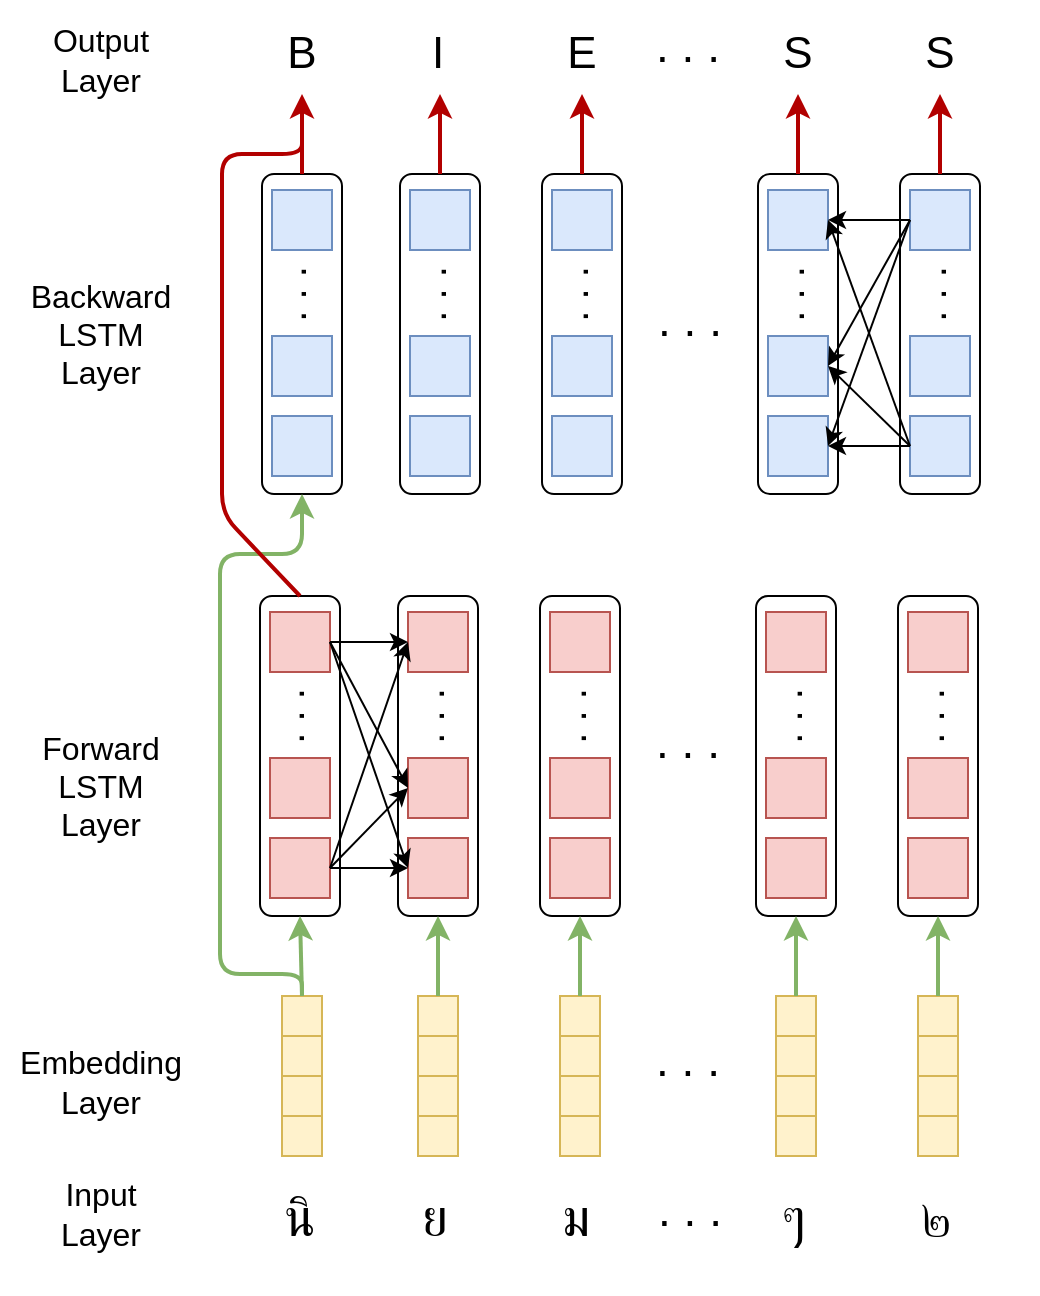 <mxfile version="13.10.9"><diagram id="B6LvqI4ZhhJyCJqI3VSb" name="Page-1"><mxGraphModel dx="1061" dy="671" grid="1" gridSize="10" guides="1" tooltips="1" connect="1" arrows="1" fold="1" page="1" pageScale="1" pageWidth="850" pageHeight="1100" math="0" shadow="0"><root><mxCell id="0"/><mxCell id="1" parent="0"/><mxCell id="PczHCSEcOOuQhJXWE7Al-1" value="" style="rounded=1;whiteSpace=wrap;html=1;" vertex="1" parent="1"><mxGeometry x="240" y="311" width="40" height="160" as="geometry"/></mxCell><mxCell id="PczHCSEcOOuQhJXWE7Al-11" value="" style="whiteSpace=wrap;html=1;aspect=fixed;fillColor=#f8cecc;strokeColor=#b85450;" vertex="1" parent="1"><mxGeometry x="245" y="432" width="30" height="30" as="geometry"/></mxCell><mxCell id="PczHCSEcOOuQhJXWE7Al-12" value="" style="whiteSpace=wrap;html=1;aspect=fixed;fillColor=#f8cecc;strokeColor=#b85450;" vertex="1" parent="1"><mxGeometry x="245" y="392" width="30" height="30" as="geometry"/></mxCell><mxCell id="PczHCSEcOOuQhJXWE7Al-13" value="" style="whiteSpace=wrap;html=1;aspect=fixed;fillColor=#f8cecc;strokeColor=#b85450;" vertex="1" parent="1"><mxGeometry x="245" y="319" width="30" height="30" as="geometry"/></mxCell><mxCell id="PczHCSEcOOuQhJXWE7Al-15" value="&lt;font style=&quot;font-size: 20px&quot;&gt;. . .&lt;/font&gt;" style="text;html=1;strokeColor=none;fillColor=none;align=center;verticalAlign=bottom;whiteSpace=wrap;rounded=0;rotation=-90;" vertex="1" parent="1"><mxGeometry x="239" y="361" width="40" height="20" as="geometry"/></mxCell><mxCell id="PczHCSEcOOuQhJXWE7Al-16" value="" style="rounded=1;whiteSpace=wrap;html=1;" vertex="1" parent="1"><mxGeometry x="309" y="311" width="40" height="160" as="geometry"/></mxCell><mxCell id="PczHCSEcOOuQhJXWE7Al-17" value="" style="whiteSpace=wrap;html=1;aspect=fixed;fillColor=#f8cecc;strokeColor=#b85450;" vertex="1" parent="1"><mxGeometry x="314" y="432" width="30" height="30" as="geometry"/></mxCell><mxCell id="PczHCSEcOOuQhJXWE7Al-18" value="" style="whiteSpace=wrap;html=1;aspect=fixed;fillColor=#f8cecc;strokeColor=#b85450;" vertex="1" parent="1"><mxGeometry x="314" y="392" width="30" height="30" as="geometry"/></mxCell><mxCell id="PczHCSEcOOuQhJXWE7Al-19" value="" style="whiteSpace=wrap;html=1;aspect=fixed;fillColor=#f8cecc;strokeColor=#b85450;" vertex="1" parent="1"><mxGeometry x="314" y="319" width="30" height="30" as="geometry"/></mxCell><mxCell id="PczHCSEcOOuQhJXWE7Al-20" value="&lt;font style=&quot;font-size: 20px&quot;&gt;. . .&lt;/font&gt;" style="text;html=1;strokeColor=none;fillColor=none;align=center;verticalAlign=bottom;whiteSpace=wrap;rounded=0;rotation=-90;" vertex="1" parent="1"><mxGeometry x="309" y="361" width="40" height="20" as="geometry"/></mxCell><mxCell id="PczHCSEcOOuQhJXWE7Al-21" value="" style="rounded=1;whiteSpace=wrap;html=1;" vertex="1" parent="1"><mxGeometry x="488" y="311" width="40" height="160" as="geometry"/></mxCell><mxCell id="PczHCSEcOOuQhJXWE7Al-22" value="" style="whiteSpace=wrap;html=1;aspect=fixed;fillColor=#f8cecc;strokeColor=#b85450;" vertex="1" parent="1"><mxGeometry x="493" y="432" width="30" height="30" as="geometry"/></mxCell><mxCell id="PczHCSEcOOuQhJXWE7Al-23" value="" style="whiteSpace=wrap;html=1;aspect=fixed;fillColor=#f8cecc;strokeColor=#b85450;" vertex="1" parent="1"><mxGeometry x="493" y="392" width="30" height="30" as="geometry"/></mxCell><mxCell id="PczHCSEcOOuQhJXWE7Al-24" value="" style="whiteSpace=wrap;html=1;aspect=fixed;fillColor=#f8cecc;strokeColor=#b85450;" vertex="1" parent="1"><mxGeometry x="493" y="319" width="30" height="30" as="geometry"/></mxCell><mxCell id="PczHCSEcOOuQhJXWE7Al-25" value="&lt;font style=&quot;font-size: 20px&quot;&gt;. . .&lt;/font&gt;" style="text;html=1;strokeColor=none;fillColor=none;align=center;verticalAlign=bottom;whiteSpace=wrap;rounded=0;rotation=-90;" vertex="1" parent="1"><mxGeometry x="488" y="361" width="40" height="20" as="geometry"/></mxCell><mxCell id="PczHCSEcOOuQhJXWE7Al-26" value="" style="endArrow=classic;html=1;exitX=1;exitY=0.5;exitDx=0;exitDy=0;entryX=0;entryY=0.5;entryDx=0;entryDy=0;" edge="1" parent="1" source="PczHCSEcOOuQhJXWE7Al-13" target="PczHCSEcOOuQhJXWE7Al-19"><mxGeometry width="50" height="50" relative="1" as="geometry"><mxPoint x="390" y="391" as="sourcePoint"/><mxPoint x="440" y="341" as="targetPoint"/></mxGeometry></mxCell><mxCell id="PczHCSEcOOuQhJXWE7Al-27" value="" style="endArrow=classic;html=1;exitX=1;exitY=0.5;exitDx=0;exitDy=0;entryX=0;entryY=0.5;entryDx=0;entryDy=0;" edge="1" parent="1" source="PczHCSEcOOuQhJXWE7Al-13" target="PczHCSEcOOuQhJXWE7Al-18"><mxGeometry width="50" height="50" relative="1" as="geometry"><mxPoint x="390" y="391" as="sourcePoint"/><mxPoint x="440" y="341" as="targetPoint"/></mxGeometry></mxCell><mxCell id="PczHCSEcOOuQhJXWE7Al-28" value="" style="endArrow=classic;html=1;exitX=1;exitY=0.5;exitDx=0;exitDy=0;entryX=0;entryY=0.5;entryDx=0;entryDy=0;" edge="1" parent="1" source="PczHCSEcOOuQhJXWE7Al-13" target="PczHCSEcOOuQhJXWE7Al-17"><mxGeometry width="50" height="50" relative="1" as="geometry"><mxPoint x="390" y="391" as="sourcePoint"/><mxPoint x="440" y="341" as="targetPoint"/></mxGeometry></mxCell><mxCell id="PczHCSEcOOuQhJXWE7Al-29" value="" style="endArrow=classic;html=1;exitX=1;exitY=0.5;exitDx=0;exitDy=0;entryX=0;entryY=0.5;entryDx=0;entryDy=0;" edge="1" parent="1" source="PczHCSEcOOuQhJXWE7Al-11" target="PczHCSEcOOuQhJXWE7Al-18"><mxGeometry width="50" height="50" relative="1" as="geometry"><mxPoint x="390" y="391" as="sourcePoint"/><mxPoint x="440" y="341" as="targetPoint"/></mxGeometry></mxCell><mxCell id="PczHCSEcOOuQhJXWE7Al-30" value="" style="endArrow=classic;html=1;exitX=1;exitY=0.5;exitDx=0;exitDy=0;entryX=0;entryY=0.5;entryDx=0;entryDy=0;" edge="1" parent="1" source="PczHCSEcOOuQhJXWE7Al-11" target="PczHCSEcOOuQhJXWE7Al-17"><mxGeometry width="50" height="50" relative="1" as="geometry"><mxPoint x="390" y="391" as="sourcePoint"/><mxPoint x="440" y="341" as="targetPoint"/></mxGeometry></mxCell><mxCell id="PczHCSEcOOuQhJXWE7Al-31" value="" style="endArrow=classic;html=1;exitX=1;exitY=0.5;exitDx=0;exitDy=0;entryX=0;entryY=0.5;entryDx=0;entryDy=0;" edge="1" parent="1" source="PczHCSEcOOuQhJXWE7Al-11" target="PczHCSEcOOuQhJXWE7Al-19"><mxGeometry width="50" height="50" relative="1" as="geometry"><mxPoint x="390" y="391" as="sourcePoint"/><mxPoint x="440" y="341" as="targetPoint"/></mxGeometry></mxCell><mxCell id="PczHCSEcOOuQhJXWE7Al-32" value="&lt;font style=&quot;font-size: 23px&quot;&gt;. . .&lt;/font&gt;" style="text;html=1;strokeColor=none;fillColor=none;align=center;verticalAlign=bottom;whiteSpace=wrap;rounded=0;" vertex="1" parent="1"><mxGeometry x="434" y="381" width="40" height="20" as="geometry"/></mxCell><mxCell id="PczHCSEcOOuQhJXWE7Al-56" value="" style="rounded=1;whiteSpace=wrap;html=1;" vertex="1" parent="1"><mxGeometry x="559" y="311" width="40" height="160" as="geometry"/></mxCell><mxCell id="PczHCSEcOOuQhJXWE7Al-57" value="" style="whiteSpace=wrap;html=1;aspect=fixed;fillColor=#f8cecc;strokeColor=#b85450;" vertex="1" parent="1"><mxGeometry x="564" y="432" width="30" height="30" as="geometry"/></mxCell><mxCell id="PczHCSEcOOuQhJXWE7Al-58" value="" style="whiteSpace=wrap;html=1;aspect=fixed;fillColor=#f8cecc;strokeColor=#b85450;" vertex="1" parent="1"><mxGeometry x="564" y="392" width="30" height="30" as="geometry"/></mxCell><mxCell id="PczHCSEcOOuQhJXWE7Al-59" value="" style="whiteSpace=wrap;html=1;aspect=fixed;fillColor=#f8cecc;strokeColor=#b85450;" vertex="1" parent="1"><mxGeometry x="564" y="319" width="30" height="30" as="geometry"/></mxCell><mxCell id="PczHCSEcOOuQhJXWE7Al-60" value="&lt;font style=&quot;font-size: 20px&quot;&gt;. . .&lt;/font&gt;" style="text;html=1;strokeColor=none;fillColor=none;align=center;verticalAlign=bottom;whiteSpace=wrap;rounded=0;rotation=-90;" vertex="1" parent="1"><mxGeometry x="559" y="361" width="40" height="20" as="geometry"/></mxCell><mxCell id="PczHCSEcOOuQhJXWE7Al-61" value="" style="rounded=1;whiteSpace=wrap;html=1;" vertex="1" parent="1"><mxGeometry x="380" y="311" width="40" height="160" as="geometry"/></mxCell><mxCell id="PczHCSEcOOuQhJXWE7Al-62" value="" style="whiteSpace=wrap;html=1;aspect=fixed;fillColor=#f8cecc;strokeColor=#b85450;" vertex="1" parent="1"><mxGeometry x="385" y="432" width="30" height="30" as="geometry"/></mxCell><mxCell id="PczHCSEcOOuQhJXWE7Al-63" value="" style="whiteSpace=wrap;html=1;aspect=fixed;fillColor=#f8cecc;strokeColor=#b85450;" vertex="1" parent="1"><mxGeometry x="385" y="392" width="30" height="30" as="geometry"/></mxCell><mxCell id="PczHCSEcOOuQhJXWE7Al-64" value="" style="whiteSpace=wrap;html=1;aspect=fixed;fillColor=#f8cecc;strokeColor=#b85450;" vertex="1" parent="1"><mxGeometry x="385" y="319" width="30" height="30" as="geometry"/></mxCell><mxCell id="PczHCSEcOOuQhJXWE7Al-65" value="&lt;font style=&quot;font-size: 20px&quot;&gt;. . .&lt;/font&gt;" style="text;html=1;strokeColor=none;fillColor=none;align=center;verticalAlign=bottom;whiteSpace=wrap;rounded=0;rotation=-90;" vertex="1" parent="1"><mxGeometry x="380" y="361" width="40" height="20" as="geometry"/></mxCell><mxCell id="PczHCSEcOOuQhJXWE7Al-66" value="" style="rounded=1;whiteSpace=wrap;html=1;" vertex="1" parent="1"><mxGeometry x="241" y="100" width="40" height="160" as="geometry"/></mxCell><mxCell id="PczHCSEcOOuQhJXWE7Al-67" value="" style="whiteSpace=wrap;html=1;aspect=fixed;fillColor=#dae8fc;strokeColor=#6c8ebf;" vertex="1" parent="1"><mxGeometry x="246" y="221" width="30" height="30" as="geometry"/></mxCell><mxCell id="PczHCSEcOOuQhJXWE7Al-68" value="" style="whiteSpace=wrap;html=1;aspect=fixed;fillColor=#dae8fc;strokeColor=#6c8ebf;" vertex="1" parent="1"><mxGeometry x="246" y="181" width="30" height="30" as="geometry"/></mxCell><mxCell id="PczHCSEcOOuQhJXWE7Al-69" value="" style="whiteSpace=wrap;html=1;aspect=fixed;fillColor=#dae8fc;strokeColor=#6c8ebf;" vertex="1" parent="1"><mxGeometry x="246" y="108" width="30" height="30" as="geometry"/></mxCell><mxCell id="PczHCSEcOOuQhJXWE7Al-70" value="&lt;font style=&quot;font-size: 20px&quot;&gt;. . .&lt;/font&gt;" style="text;html=1;strokeColor=none;fillColor=none;align=center;verticalAlign=bottom;whiteSpace=wrap;rounded=0;rotation=-90;" vertex="1" parent="1"><mxGeometry x="240" y="150" width="40" height="20" as="geometry"/></mxCell><mxCell id="PczHCSEcOOuQhJXWE7Al-71" value="" style="rounded=1;whiteSpace=wrap;html=1;" vertex="1" parent="1"><mxGeometry x="310" y="100" width="40" height="160" as="geometry"/></mxCell><mxCell id="PczHCSEcOOuQhJXWE7Al-72" value="" style="whiteSpace=wrap;html=1;aspect=fixed;fillColor=#dae8fc;strokeColor=#6c8ebf;" vertex="1" parent="1"><mxGeometry x="315" y="221" width="30" height="30" as="geometry"/></mxCell><mxCell id="PczHCSEcOOuQhJXWE7Al-73" value="" style="whiteSpace=wrap;html=1;aspect=fixed;fillColor=#dae8fc;strokeColor=#6c8ebf;" vertex="1" parent="1"><mxGeometry x="315" y="181" width="30" height="30" as="geometry"/></mxCell><mxCell id="PczHCSEcOOuQhJXWE7Al-74" value="" style="whiteSpace=wrap;html=1;aspect=fixed;fillColor=#dae8fc;strokeColor=#6c8ebf;" vertex="1" parent="1"><mxGeometry x="315" y="108" width="30" height="30" as="geometry"/></mxCell><mxCell id="PczHCSEcOOuQhJXWE7Al-75" value="&lt;font style=&quot;font-size: 20px&quot;&gt;. . .&lt;/font&gt;" style="text;html=1;strokeColor=none;fillColor=none;align=center;verticalAlign=bottom;whiteSpace=wrap;rounded=0;rotation=-90;" vertex="1" parent="1"><mxGeometry x="310" y="150" width="40" height="20" as="geometry"/></mxCell><mxCell id="PczHCSEcOOuQhJXWE7Al-76" value="" style="rounded=1;whiteSpace=wrap;html=1;" vertex="1" parent="1"><mxGeometry x="489" y="100" width="40" height="160" as="geometry"/></mxCell><mxCell id="PczHCSEcOOuQhJXWE7Al-77" value="" style="whiteSpace=wrap;html=1;aspect=fixed;fillColor=#dae8fc;strokeColor=#6c8ebf;" vertex="1" parent="1"><mxGeometry x="494" y="221" width="30" height="30" as="geometry"/></mxCell><mxCell id="PczHCSEcOOuQhJXWE7Al-78" value="" style="whiteSpace=wrap;html=1;aspect=fixed;fillColor=#dae8fc;strokeColor=#6c8ebf;" vertex="1" parent="1"><mxGeometry x="494" y="181" width="30" height="30" as="geometry"/></mxCell><mxCell id="PczHCSEcOOuQhJXWE7Al-79" value="" style="whiteSpace=wrap;html=1;aspect=fixed;fillColor=#dae8fc;strokeColor=#6c8ebf;" vertex="1" parent="1"><mxGeometry x="494" y="108" width="30" height="30" as="geometry"/></mxCell><mxCell id="PczHCSEcOOuQhJXWE7Al-80" value="&lt;font style=&quot;font-size: 20px&quot;&gt;. . .&lt;/font&gt;" style="text;html=1;strokeColor=none;fillColor=none;align=center;verticalAlign=bottom;whiteSpace=wrap;rounded=0;rotation=-90;" vertex="1" parent="1"><mxGeometry x="489" y="150" width="40" height="20" as="geometry"/></mxCell><mxCell id="PczHCSEcOOuQhJXWE7Al-87" value="&lt;font style=&quot;font-size: 23px&quot;&gt;. . .&lt;/font&gt;" style="text;html=1;strokeColor=none;fillColor=none;align=center;verticalAlign=bottom;whiteSpace=wrap;rounded=0;" vertex="1" parent="1"><mxGeometry x="435" y="170" width="40" height="20" as="geometry"/></mxCell><mxCell id="PczHCSEcOOuQhJXWE7Al-88" value="" style="rounded=1;whiteSpace=wrap;html=1;" vertex="1" parent="1"><mxGeometry x="560" y="100" width="40" height="160" as="geometry"/></mxCell><mxCell id="PczHCSEcOOuQhJXWE7Al-89" value="" style="whiteSpace=wrap;html=1;aspect=fixed;fillColor=#dae8fc;strokeColor=#6c8ebf;" vertex="1" parent="1"><mxGeometry x="565" y="221" width="30" height="30" as="geometry"/></mxCell><mxCell id="PczHCSEcOOuQhJXWE7Al-90" value="" style="whiteSpace=wrap;html=1;aspect=fixed;fillColor=#dae8fc;strokeColor=#6c8ebf;" vertex="1" parent="1"><mxGeometry x="565" y="181" width="30" height="30" as="geometry"/></mxCell><mxCell id="PczHCSEcOOuQhJXWE7Al-91" value="" style="whiteSpace=wrap;html=1;aspect=fixed;fillColor=#dae8fc;strokeColor=#6c8ebf;" vertex="1" parent="1"><mxGeometry x="565" y="108" width="30" height="30" as="geometry"/></mxCell><mxCell id="PczHCSEcOOuQhJXWE7Al-92" value="&lt;font style=&quot;font-size: 20px&quot;&gt;. . .&lt;/font&gt;" style="text;html=1;strokeColor=none;fillColor=none;align=center;verticalAlign=bottom;whiteSpace=wrap;rounded=0;rotation=-90;" vertex="1" parent="1"><mxGeometry x="560" y="150" width="40" height="20" as="geometry"/></mxCell><mxCell id="PczHCSEcOOuQhJXWE7Al-93" value="" style="rounded=1;whiteSpace=wrap;html=1;" vertex="1" parent="1"><mxGeometry x="381" y="100" width="40" height="160" as="geometry"/></mxCell><mxCell id="PczHCSEcOOuQhJXWE7Al-94" value="" style="whiteSpace=wrap;html=1;aspect=fixed;fillColor=#dae8fc;strokeColor=#6c8ebf;" vertex="1" parent="1"><mxGeometry x="386" y="221" width="30" height="30" as="geometry"/></mxCell><mxCell id="PczHCSEcOOuQhJXWE7Al-95" value="" style="whiteSpace=wrap;html=1;aspect=fixed;fillColor=#dae8fc;strokeColor=#6c8ebf;" vertex="1" parent="1"><mxGeometry x="386" y="181" width="30" height="30" as="geometry"/></mxCell><mxCell id="PczHCSEcOOuQhJXWE7Al-96" value="" style="whiteSpace=wrap;html=1;aspect=fixed;fillColor=#dae8fc;strokeColor=#6c8ebf;" vertex="1" parent="1"><mxGeometry x="386" y="108" width="30" height="30" as="geometry"/></mxCell><mxCell id="PczHCSEcOOuQhJXWE7Al-97" value="&lt;font style=&quot;font-size: 20px&quot;&gt;. . .&lt;/font&gt;" style="text;html=1;strokeColor=none;fillColor=none;align=center;verticalAlign=bottom;whiteSpace=wrap;rounded=0;rotation=-90;" vertex="1" parent="1"><mxGeometry x="381" y="150" width="40" height="20" as="geometry"/></mxCell><mxCell id="PczHCSEcOOuQhJXWE7Al-98" value="" style="endArrow=classic;html=1;exitX=0;exitY=0.5;exitDx=0;exitDy=0;entryX=1;entryY=0.5;entryDx=0;entryDy=0;" edge="1" parent="1" source="PczHCSEcOOuQhJXWE7Al-91" target="PczHCSEcOOuQhJXWE7Al-79"><mxGeometry width="50" height="50" relative="1" as="geometry"><mxPoint x="310" y="300" as="sourcePoint"/><mxPoint x="360" y="250" as="targetPoint"/></mxGeometry></mxCell><mxCell id="PczHCSEcOOuQhJXWE7Al-99" value="" style="endArrow=classic;html=1;exitX=0;exitY=0.5;exitDx=0;exitDy=0;entryX=1;entryY=0.5;entryDx=0;entryDy=0;endFill=1;" edge="1" parent="1" source="PczHCSEcOOuQhJXWE7Al-91" target="PczHCSEcOOuQhJXWE7Al-78"><mxGeometry width="50" height="50" relative="1" as="geometry"><mxPoint x="310" y="300" as="sourcePoint"/><mxPoint x="360" y="250" as="targetPoint"/></mxGeometry></mxCell><mxCell id="PczHCSEcOOuQhJXWE7Al-100" value="" style="endArrow=classic;html=1;exitX=0;exitY=0.5;exitDx=0;exitDy=0;entryX=1;entryY=0.5;entryDx=0;entryDy=0;" edge="1" parent="1" source="PczHCSEcOOuQhJXWE7Al-91" target="PczHCSEcOOuQhJXWE7Al-77"><mxGeometry width="50" height="50" relative="1" as="geometry"><mxPoint x="310" y="300" as="sourcePoint"/><mxPoint x="360" y="250" as="targetPoint"/></mxGeometry></mxCell><mxCell id="PczHCSEcOOuQhJXWE7Al-101" value="" style="endArrow=classic;html=1;exitX=0;exitY=0.5;exitDx=0;exitDy=0;entryX=1;entryY=0.5;entryDx=0;entryDy=0;" edge="1" parent="1" source="PczHCSEcOOuQhJXWE7Al-89" target="PczHCSEcOOuQhJXWE7Al-77"><mxGeometry width="50" height="50" relative="1" as="geometry"><mxPoint x="360" y="250" as="sourcePoint"/><mxPoint x="410" y="200" as="targetPoint"/></mxGeometry></mxCell><mxCell id="PczHCSEcOOuQhJXWE7Al-102" value="" style="endArrow=classic;html=1;exitX=0;exitY=0.5;exitDx=0;exitDy=0;entryX=1;entryY=0.5;entryDx=0;entryDy=0;" edge="1" parent="1" source="PczHCSEcOOuQhJXWE7Al-89" target="PczHCSEcOOuQhJXWE7Al-78"><mxGeometry width="50" height="50" relative="1" as="geometry"><mxPoint x="360" y="250" as="sourcePoint"/><mxPoint x="410" y="200" as="targetPoint"/></mxGeometry></mxCell><mxCell id="PczHCSEcOOuQhJXWE7Al-103" value="" style="endArrow=classic;html=1;exitX=0;exitY=0.5;exitDx=0;exitDy=0;entryX=1;entryY=0.5;entryDx=0;entryDy=0;" edge="1" parent="1" source="PczHCSEcOOuQhJXWE7Al-89" target="PczHCSEcOOuQhJXWE7Al-79"><mxGeometry width="50" height="50" relative="1" as="geometry"><mxPoint x="360" y="250" as="sourcePoint"/><mxPoint x="410" y="200" as="targetPoint"/></mxGeometry></mxCell><mxCell id="PczHCSEcOOuQhJXWE7Al-104" value="" style="rounded=0;whiteSpace=wrap;html=1;fillColor=#fff2cc;strokeColor=#d6b656;" vertex="1" parent="1"><mxGeometry x="251" y="511" width="20" height="20" as="geometry"/></mxCell><mxCell id="PczHCSEcOOuQhJXWE7Al-105" value="" style="rounded=0;whiteSpace=wrap;html=1;fillColor=#fff2cc;strokeColor=#d6b656;" vertex="1" parent="1"><mxGeometry x="251" y="531" width="20" height="20" as="geometry"/></mxCell><mxCell id="PczHCSEcOOuQhJXWE7Al-106" value="" style="rounded=0;whiteSpace=wrap;html=1;fillColor=#fff2cc;strokeColor=#d6b656;" vertex="1" parent="1"><mxGeometry x="251" y="551" width="20" height="20" as="geometry"/></mxCell><mxCell id="PczHCSEcOOuQhJXWE7Al-107" value="" style="rounded=0;whiteSpace=wrap;html=1;fillColor=#fff2cc;strokeColor=#d6b656;" vertex="1" parent="1"><mxGeometry x="251" y="571" width="20" height="20" as="geometry"/></mxCell><mxCell id="PczHCSEcOOuQhJXWE7Al-108" value="" style="rounded=0;whiteSpace=wrap;html=1;fillColor=#fff2cc;strokeColor=#d6b656;" vertex="1" parent="1"><mxGeometry x="319" y="511" width="20" height="20" as="geometry"/></mxCell><mxCell id="PczHCSEcOOuQhJXWE7Al-109" value="" style="rounded=0;whiteSpace=wrap;html=1;fillColor=#fff2cc;strokeColor=#d6b656;" vertex="1" parent="1"><mxGeometry x="319" y="531" width="20" height="20" as="geometry"/></mxCell><mxCell id="PczHCSEcOOuQhJXWE7Al-110" value="" style="rounded=0;whiteSpace=wrap;html=1;fillColor=#fff2cc;strokeColor=#d6b656;" vertex="1" parent="1"><mxGeometry x="319" y="551" width="20" height="20" as="geometry"/></mxCell><mxCell id="PczHCSEcOOuQhJXWE7Al-111" value="" style="rounded=0;whiteSpace=wrap;html=1;fillColor=#fff2cc;strokeColor=#d6b656;" vertex="1" parent="1"><mxGeometry x="319" y="571" width="20" height="20" as="geometry"/></mxCell><mxCell id="PczHCSEcOOuQhJXWE7Al-112" value="" style="rounded=0;whiteSpace=wrap;html=1;fillColor=#fff2cc;strokeColor=#d6b656;" vertex="1" parent="1"><mxGeometry x="390" y="511" width="20" height="20" as="geometry"/></mxCell><mxCell id="PczHCSEcOOuQhJXWE7Al-113" value="" style="rounded=0;whiteSpace=wrap;html=1;fillColor=#fff2cc;strokeColor=#d6b656;" vertex="1" parent="1"><mxGeometry x="390" y="531" width="20" height="20" as="geometry"/></mxCell><mxCell id="PczHCSEcOOuQhJXWE7Al-114" value="" style="rounded=0;whiteSpace=wrap;html=1;fillColor=#fff2cc;strokeColor=#d6b656;" vertex="1" parent="1"><mxGeometry x="390" y="551" width="20" height="20" as="geometry"/></mxCell><mxCell id="PczHCSEcOOuQhJXWE7Al-115" value="" style="rounded=0;whiteSpace=wrap;html=1;fillColor=#fff2cc;strokeColor=#d6b656;" vertex="1" parent="1"><mxGeometry x="390" y="571" width="20" height="20" as="geometry"/></mxCell><mxCell id="PczHCSEcOOuQhJXWE7Al-116" value="" style="rounded=0;whiteSpace=wrap;html=1;fillColor=#fff2cc;strokeColor=#d6b656;" vertex="1" parent="1"><mxGeometry x="498" y="511" width="20" height="20" as="geometry"/></mxCell><mxCell id="PczHCSEcOOuQhJXWE7Al-117" value="" style="rounded=0;whiteSpace=wrap;html=1;fillColor=#fff2cc;strokeColor=#d6b656;" vertex="1" parent="1"><mxGeometry x="498" y="531" width="20" height="20" as="geometry"/></mxCell><mxCell id="PczHCSEcOOuQhJXWE7Al-118" value="" style="rounded=0;whiteSpace=wrap;html=1;fillColor=#fff2cc;strokeColor=#d6b656;" vertex="1" parent="1"><mxGeometry x="498" y="551" width="20" height="20" as="geometry"/></mxCell><mxCell id="PczHCSEcOOuQhJXWE7Al-119" value="" style="rounded=0;whiteSpace=wrap;html=1;fillColor=#fff2cc;strokeColor=#d6b656;" vertex="1" parent="1"><mxGeometry x="498" y="571" width="20" height="20" as="geometry"/></mxCell><mxCell id="PczHCSEcOOuQhJXWE7Al-120" value="" style="rounded=0;whiteSpace=wrap;html=1;fillColor=#fff2cc;strokeColor=#d6b656;" vertex="1" parent="1"><mxGeometry x="569" y="511" width="20" height="20" as="geometry"/></mxCell><mxCell id="PczHCSEcOOuQhJXWE7Al-121" value="" style="rounded=0;whiteSpace=wrap;html=1;fillColor=#fff2cc;strokeColor=#d6b656;" vertex="1" parent="1"><mxGeometry x="569" y="531" width="20" height="20" as="geometry"/></mxCell><mxCell id="PczHCSEcOOuQhJXWE7Al-122" value="" style="rounded=0;whiteSpace=wrap;html=1;fillColor=#fff2cc;strokeColor=#d6b656;" vertex="1" parent="1"><mxGeometry x="569" y="551" width="20" height="20" as="geometry"/></mxCell><mxCell id="PczHCSEcOOuQhJXWE7Al-123" value="" style="rounded=0;whiteSpace=wrap;html=1;fillColor=#fff2cc;strokeColor=#d6b656;" vertex="1" parent="1"><mxGeometry x="569" y="571" width="20" height="20" as="geometry"/></mxCell><mxCell id="PczHCSEcOOuQhJXWE7Al-124" value="" style="endArrow=classic;html=1;exitX=0.5;exitY=0;exitDx=0;exitDy=0;entryX=0.5;entryY=1;entryDx=0;entryDy=0;fillColor=#d5e8d4;strokeColor=#82b366;strokeWidth=2;" edge="1" parent="1" source="PczHCSEcOOuQhJXWE7Al-104" target="PczHCSEcOOuQhJXWE7Al-1"><mxGeometry width="50" height="50" relative="1" as="geometry"><mxPoint x="330" y="500" as="sourcePoint"/><mxPoint x="380" y="450" as="targetPoint"/></mxGeometry></mxCell><mxCell id="PczHCSEcOOuQhJXWE7Al-125" value="" style="endArrow=classic;html=1;entryX=0.5;entryY=1;entryDx=0;entryDy=0;fillColor=#d5e8d4;strokeColor=#82b366;strokeWidth=2;exitX=0.5;exitY=0;exitDx=0;exitDy=0;" edge="1" parent="1" source="PczHCSEcOOuQhJXWE7Al-104" target="PczHCSEcOOuQhJXWE7Al-66"><mxGeometry width="50" height="50" relative="1" as="geometry"><mxPoint x="261" y="500" as="sourcePoint"/><mxPoint x="280" y="290" as="targetPoint"/><Array as="points"><mxPoint x="261" y="500"/><mxPoint x="220" y="500"/><mxPoint x="220" y="290"/><mxPoint x="261" y="290"/></Array></mxGeometry></mxCell><mxCell id="PczHCSEcOOuQhJXWE7Al-126" value="" style="endArrow=classic;html=1;exitX=0.5;exitY=0;exitDx=0;exitDy=0;entryX=0.5;entryY=1;entryDx=0;entryDy=0;fillColor=#d5e8d4;strokeColor=#82b366;strokeWidth=2;" edge="1" parent="1" source="PczHCSEcOOuQhJXWE7Al-108" target="PczHCSEcOOuQhJXWE7Al-16"><mxGeometry width="50" height="50" relative="1" as="geometry"><mxPoint x="271" y="540" as="sourcePoint"/><mxPoint x="270" y="481" as="targetPoint"/></mxGeometry></mxCell><mxCell id="PczHCSEcOOuQhJXWE7Al-127" value="" style="endArrow=classic;html=1;exitX=0.5;exitY=0;exitDx=0;exitDy=0;entryX=0.5;entryY=1;entryDx=0;entryDy=0;fillColor=#d5e8d4;strokeColor=#82b366;strokeWidth=2;" edge="1" parent="1" source="PczHCSEcOOuQhJXWE7Al-112" target="PczHCSEcOOuQhJXWE7Al-61"><mxGeometry width="50" height="50" relative="1" as="geometry"><mxPoint x="281" y="550" as="sourcePoint"/><mxPoint x="280" y="491" as="targetPoint"/></mxGeometry></mxCell><mxCell id="PczHCSEcOOuQhJXWE7Al-128" value="" style="endArrow=classic;html=1;exitX=0.5;exitY=0;exitDx=0;exitDy=0;entryX=0.5;entryY=1;entryDx=0;entryDy=0;fillColor=#d5e8d4;strokeColor=#82b366;strokeWidth=2;" edge="1" parent="1" source="PczHCSEcOOuQhJXWE7Al-116" target="PczHCSEcOOuQhJXWE7Al-21"><mxGeometry width="50" height="50" relative="1" as="geometry"><mxPoint x="291" y="560" as="sourcePoint"/><mxPoint x="290" y="501" as="targetPoint"/></mxGeometry></mxCell><mxCell id="PczHCSEcOOuQhJXWE7Al-129" value="" style="endArrow=classic;html=1;exitX=0.5;exitY=0;exitDx=0;exitDy=0;entryX=0.5;entryY=1;entryDx=0;entryDy=0;fillColor=#d5e8d4;strokeColor=#82b366;strokeWidth=2;" edge="1" parent="1" source="PczHCSEcOOuQhJXWE7Al-120" target="PczHCSEcOOuQhJXWE7Al-56"><mxGeometry width="50" height="50" relative="1" as="geometry"><mxPoint x="301" y="570" as="sourcePoint"/><mxPoint x="300" y="511" as="targetPoint"/></mxGeometry></mxCell><mxCell id="PczHCSEcOOuQhJXWE7Al-130" value="&lt;font style=&quot;font-size: 22px&quot;&gt;B&lt;/font&gt;" style="text;html=1;strokeColor=none;fillColor=none;align=center;verticalAlign=middle;whiteSpace=wrap;rounded=0;fontStyle=0;strokeWidth=1;" vertex="1" parent="1"><mxGeometry x="241" y="30" width="40" height="20" as="geometry"/></mxCell><mxCell id="PczHCSEcOOuQhJXWE7Al-131" value="&lt;font style=&quot;font-size: 22px&quot;&gt;I&lt;/font&gt;" style="text;html=1;strokeColor=none;fillColor=none;align=center;verticalAlign=middle;whiteSpace=wrap;rounded=0;fontStyle=0;strokeWidth=1;" vertex="1" parent="1"><mxGeometry x="309" y="30" width="40" height="20" as="geometry"/></mxCell><mxCell id="PczHCSEcOOuQhJXWE7Al-132" value="&lt;font style=&quot;font-size: 22px&quot;&gt;E&lt;/font&gt;" style="text;html=1;strokeColor=none;fillColor=none;align=center;verticalAlign=middle;whiteSpace=wrap;rounded=0;fontStyle=0;strokeWidth=1;" vertex="1" parent="1"><mxGeometry x="381" y="30" width="40" height="20" as="geometry"/></mxCell><mxCell id="PczHCSEcOOuQhJXWE7Al-133" value="&lt;font style=&quot;font-size: 22px&quot;&gt;S&lt;/font&gt;" style="text;html=1;strokeColor=none;fillColor=none;align=center;verticalAlign=middle;whiteSpace=wrap;rounded=0;fontStyle=0;strokeWidth=1;" vertex="1" parent="1"><mxGeometry x="489" y="30" width="40" height="20" as="geometry"/></mxCell><mxCell id="PczHCSEcOOuQhJXWE7Al-134" value="&lt;font style=&quot;font-size: 22px&quot;&gt;S&lt;/font&gt;" style="text;html=1;strokeColor=none;fillColor=none;align=center;verticalAlign=middle;whiteSpace=wrap;rounded=0;fontStyle=0;strokeWidth=1;" vertex="1" parent="1"><mxGeometry x="560" y="30" width="40" height="20" as="geometry"/></mxCell><mxCell id="PczHCSEcOOuQhJXWE7Al-135" value="" style="endArrow=classic;html=1;strokeWidth=2;exitX=0.5;exitY=0;exitDx=0;exitDy=0;fillColor=#e51400;strokeColor=#B20000;" edge="1" parent="1" source="PczHCSEcOOuQhJXWE7Al-66"><mxGeometry width="50" height="50" relative="1" as="geometry"><mxPoint x="340" y="270" as="sourcePoint"/><mxPoint x="261" y="60" as="targetPoint"/></mxGeometry></mxCell><mxCell id="PczHCSEcOOuQhJXWE7Al-136" value="" style="endArrow=classic;html=1;strokeWidth=2;exitX=0.5;exitY=0;exitDx=0;exitDy=0;fillColor=#e51400;strokeColor=#B20000;" edge="1" parent="1" source="PczHCSEcOOuQhJXWE7Al-71"><mxGeometry width="50" height="50" relative="1" as="geometry"><mxPoint x="271" y="110" as="sourcePoint"/><mxPoint x="330" y="60" as="targetPoint"/></mxGeometry></mxCell><mxCell id="PczHCSEcOOuQhJXWE7Al-137" value="" style="endArrow=classic;html=1;strokeWidth=2;exitX=0.5;exitY=0;exitDx=0;exitDy=0;fillColor=#e51400;strokeColor=#B20000;" edge="1" parent="1"><mxGeometry width="50" height="50" relative="1" as="geometry"><mxPoint x="401" y="100" as="sourcePoint"/><mxPoint x="401" y="60" as="targetPoint"/></mxGeometry></mxCell><mxCell id="PczHCSEcOOuQhJXWE7Al-138" value="" style="endArrow=classic;html=1;strokeWidth=2;exitX=0.5;exitY=0;exitDx=0;exitDy=0;fillColor=#e51400;strokeColor=#B20000;" edge="1" parent="1" source="PczHCSEcOOuQhJXWE7Al-76"><mxGeometry width="50" height="50" relative="1" as="geometry"><mxPoint x="291" y="130" as="sourcePoint"/><mxPoint x="509" y="60" as="targetPoint"/></mxGeometry></mxCell><mxCell id="PczHCSEcOOuQhJXWE7Al-139" value="" style="endArrow=classic;html=1;strokeWidth=2;exitX=0.5;exitY=0;exitDx=0;exitDy=0;fillColor=#e51400;strokeColor=#B20000;" edge="1" parent="1" source="PczHCSEcOOuQhJXWE7Al-88"><mxGeometry width="50" height="50" relative="1" as="geometry"><mxPoint x="519" y="110" as="sourcePoint"/><mxPoint x="580" y="60" as="targetPoint"/></mxGeometry></mxCell><mxCell id="PczHCSEcOOuQhJXWE7Al-140" value="" style="endArrow=none;html=1;strokeWidth=2;exitX=0.5;exitY=0;exitDx=0;exitDy=0;fillColor=#e51400;strokeColor=#B20000;endFill=0;" edge="1" parent="1" source="PczHCSEcOOuQhJXWE7Al-1"><mxGeometry width="50" height="50" relative="1" as="geometry"><mxPoint x="261" y="311" as="sourcePoint"/><mxPoint x="261" y="80" as="targetPoint"/><Array as="points"><mxPoint x="221" y="270"/><mxPoint x="221" y="90"/><mxPoint x="261" y="90"/></Array></mxGeometry></mxCell><mxCell id="PczHCSEcOOuQhJXWE7Al-141" value="&lt;b id=&quot;docs-internal-guid-01fc41c2-7fff-4eee-9bc3-aab8b95a90df&quot; style=&quot;font-style: normal ; letter-spacing: normal ; text-indent: 0px ; text-transform: none ; word-spacing: 0px ; text-decoration: none ; font-weight: normal&quot;&gt;&lt;span style=&quot;background-color: transparent ; font-weight: 400 ; font-style: normal ; text-decoration: none ; vertical-align: baseline&quot;&gt;&lt;font style=&quot;font-size: 26px&quot;&gt;นิ&lt;/font&gt;&lt;/span&gt;&lt;/b&gt;" style="text;whiteSpace=wrap;html=1;" vertex="1" parent="1"><mxGeometry x="250" y="600" width="20" height="30" as="geometry"/></mxCell><mxCell id="PczHCSEcOOuQhJXWE7Al-143" value="&lt;b id=&quot;docs-internal-guid-01fc41c2-7fff-4eee-9bc3-aab8b95a90df&quot; style=&quot;font-style: normal ; letter-spacing: normal ; text-indent: 0px ; text-transform: none ; word-spacing: 0px ; text-decoration: none ; font-weight: normal&quot;&gt;&lt;span style=&quot;background-color: transparent ; font-weight: 400 ; font-style: normal ; text-decoration: none ; vertical-align: baseline&quot;&gt;&lt;font style=&quot;font-size: 26px&quot;&gt;ย&lt;/font&gt;&lt;/span&gt;&lt;/b&gt;" style="text;whiteSpace=wrap;html=1;" vertex="1" parent="1"><mxGeometry x="319" y="600" width="21" height="30" as="geometry"/></mxCell><mxCell id="PczHCSEcOOuQhJXWE7Al-144" value="&lt;b id=&quot;docs-internal-guid-01fc41c2-7fff-4eee-9bc3-aab8b95a90df&quot; style=&quot;font-style: normal ; letter-spacing: normal ; text-indent: 0px ; text-transform: none ; word-spacing: 0px ; text-decoration: none ; font-weight: normal&quot;&gt;&lt;span style=&quot;background-color: transparent ; font-weight: 400 ; font-style: normal ; text-decoration: none ; vertical-align: baseline&quot;&gt;&lt;font style=&quot;font-size: 26px&quot;&gt;ม&lt;/font&gt;&lt;/span&gt;&lt;/b&gt;" style="text;whiteSpace=wrap;html=1;" vertex="1" parent="1"><mxGeometry x="389" y="600" width="26" height="30" as="geometry"/></mxCell><mxCell id="PczHCSEcOOuQhJXWE7Al-145" value="&lt;b id=&quot;docs-internal-guid-088ba0d3-7fff-5f29-3de0-a516eda03e5e&quot; style=&quot;font-style: normal ; letter-spacing: normal ; text-indent: 0px ; text-transform: none ; word-spacing: 0px ; text-decoration: none ; font-weight: normal&quot;&gt;&lt;span style=&quot;background-color: transparent ; font-weight: 400 ; font-style: normal ; text-decoration: none ; vertical-align: baseline&quot;&gt;&lt;font style=&quot;font-size: 26px&quot;&gt;ๆ&lt;/font&gt;&lt;/span&gt;&lt;/b&gt;" style="text;whiteSpace=wrap;html=1;" vertex="1" parent="1"><mxGeometry x="499" y="600" width="20" height="30" as="geometry"/></mxCell><mxCell id="PczHCSEcOOuQhJXWE7Al-146" value="&lt;font style=&quot;font-size: 26px&quot;&gt;๒&lt;/font&gt;" style="text;whiteSpace=wrap;html=1;" vertex="1" parent="1"><mxGeometry x="569" y="600" width="30" height="30" as="geometry"/></mxCell><mxCell id="PczHCSEcOOuQhJXWE7Al-147" value="&lt;font style=&quot;font-size: 23px&quot;&gt;. . .&lt;/font&gt;" style="text;html=1;strokeColor=none;fillColor=none;align=center;verticalAlign=bottom;whiteSpace=wrap;rounded=0;" vertex="1" parent="1"><mxGeometry x="434" y="540" width="40" height="20" as="geometry"/></mxCell><mxCell id="PczHCSEcOOuQhJXWE7Al-148" value="&lt;font style=&quot;font-size: 23px&quot;&gt;. . .&lt;/font&gt;" style="text;html=1;strokeColor=none;fillColor=none;align=center;verticalAlign=bottom;whiteSpace=wrap;rounded=0;" vertex="1" parent="1"><mxGeometry x="435" y="615" width="40" height="20" as="geometry"/></mxCell><mxCell id="PczHCSEcOOuQhJXWE7Al-149" value="&lt;font style=&quot;font-size: 23px&quot;&gt;. . .&lt;/font&gt;" style="text;html=1;strokeColor=none;fillColor=none;align=center;verticalAlign=bottom;whiteSpace=wrap;rounded=0;" vertex="1" parent="1"><mxGeometry x="434" y="33" width="40" height="20" as="geometry"/></mxCell><mxCell id="PczHCSEcOOuQhJXWE7Al-153" value="&lt;font style=&quot;font-size: 16px&quot;&gt;Embedding &lt;br&gt;Layer&lt;/font&gt;" style="text;html=1;align=center;verticalAlign=middle;resizable=0;points=[];autosize=1;" vertex="1" parent="1"><mxGeometry x="110" y="534" width="100" height="40" as="geometry"/></mxCell><mxCell id="PczHCSEcOOuQhJXWE7Al-154" value="&lt;font style=&quot;font-size: 16px&quot;&gt;Input&lt;br&gt;Layer&lt;/font&gt;" style="text;html=1;align=center;verticalAlign=middle;resizable=0;points=[];autosize=1;" vertex="1" parent="1"><mxGeometry x="130" y="600" width="60" height="40" as="geometry"/></mxCell><mxCell id="PczHCSEcOOuQhJXWE7Al-155" value="&lt;font style=&quot;font-size: 16px&quot;&gt;Forward&lt;br&gt;LSTM&lt;br&gt;Layer&lt;/font&gt;" style="text;html=1;align=center;verticalAlign=middle;resizable=0;points=[];autosize=1;" vertex="1" parent="1"><mxGeometry x="125" y="381" width="70" height="50" as="geometry"/></mxCell><mxCell id="PczHCSEcOOuQhJXWE7Al-156" value="&lt;font style=&quot;font-size: 16px&quot;&gt;Backward&lt;br&gt;LSTM&lt;br&gt;Layer&lt;/font&gt;" style="text;html=1;align=center;verticalAlign=middle;resizable=0;points=[];autosize=1;" vertex="1" parent="1"><mxGeometry x="115" y="155" width="90" height="50" as="geometry"/></mxCell><mxCell id="PczHCSEcOOuQhJXWE7Al-157" value="&lt;font style=&quot;font-size: 16px&quot;&gt;Output&lt;br&gt;Layer&lt;/font&gt;" style="text;html=1;align=center;verticalAlign=middle;resizable=0;points=[];autosize=1;" vertex="1" parent="1"><mxGeometry x="130" y="23" width="60" height="40" as="geometry"/></mxCell><mxCell id="PczHCSEcOOuQhJXWE7Al-158" value="&lt;font color=&quot;#ffffff&quot;&gt;temp&lt;/font&gt;" style="text;html=1;strokeColor=none;fillColor=none;align=center;verticalAlign=middle;whiteSpace=wrap;rounded=0;" vertex="1" parent="1"><mxGeometry x="589" y="280" width="40" height="20" as="geometry"/></mxCell><mxCell id="PczHCSEcOOuQhJXWE7Al-159" value="&lt;font color=&quot;#ffffff&quot;&gt;Text&lt;/font&gt;" style="text;html=1;align=center;verticalAlign=middle;resizable=0;points=[];autosize=1;" vertex="1" parent="1"><mxGeometry x="569" y="13" width="40" height="20" as="geometry"/></mxCell><mxCell id="PczHCSEcOOuQhJXWE7Al-160" value="&lt;font color=&quot;#ffffff&quot;&gt;Text&lt;/font&gt;" style="text;html=1;align=center;verticalAlign=middle;resizable=0;points=[];autosize=1;" vertex="1" parent="1"><mxGeometry x="580" y="640" width="40" height="20" as="geometry"/></mxCell></root></mxGraphModel></diagram></mxfile>